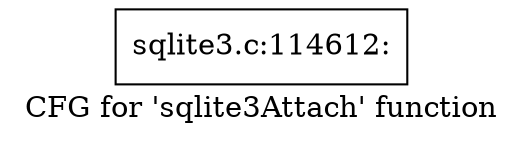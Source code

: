digraph "CFG for 'sqlite3Attach' function" {
	label="CFG for 'sqlite3Attach' function";

	Node0x55c0fa2927a0 [shape=record,label="{sqlite3.c:114612:}"];
}
